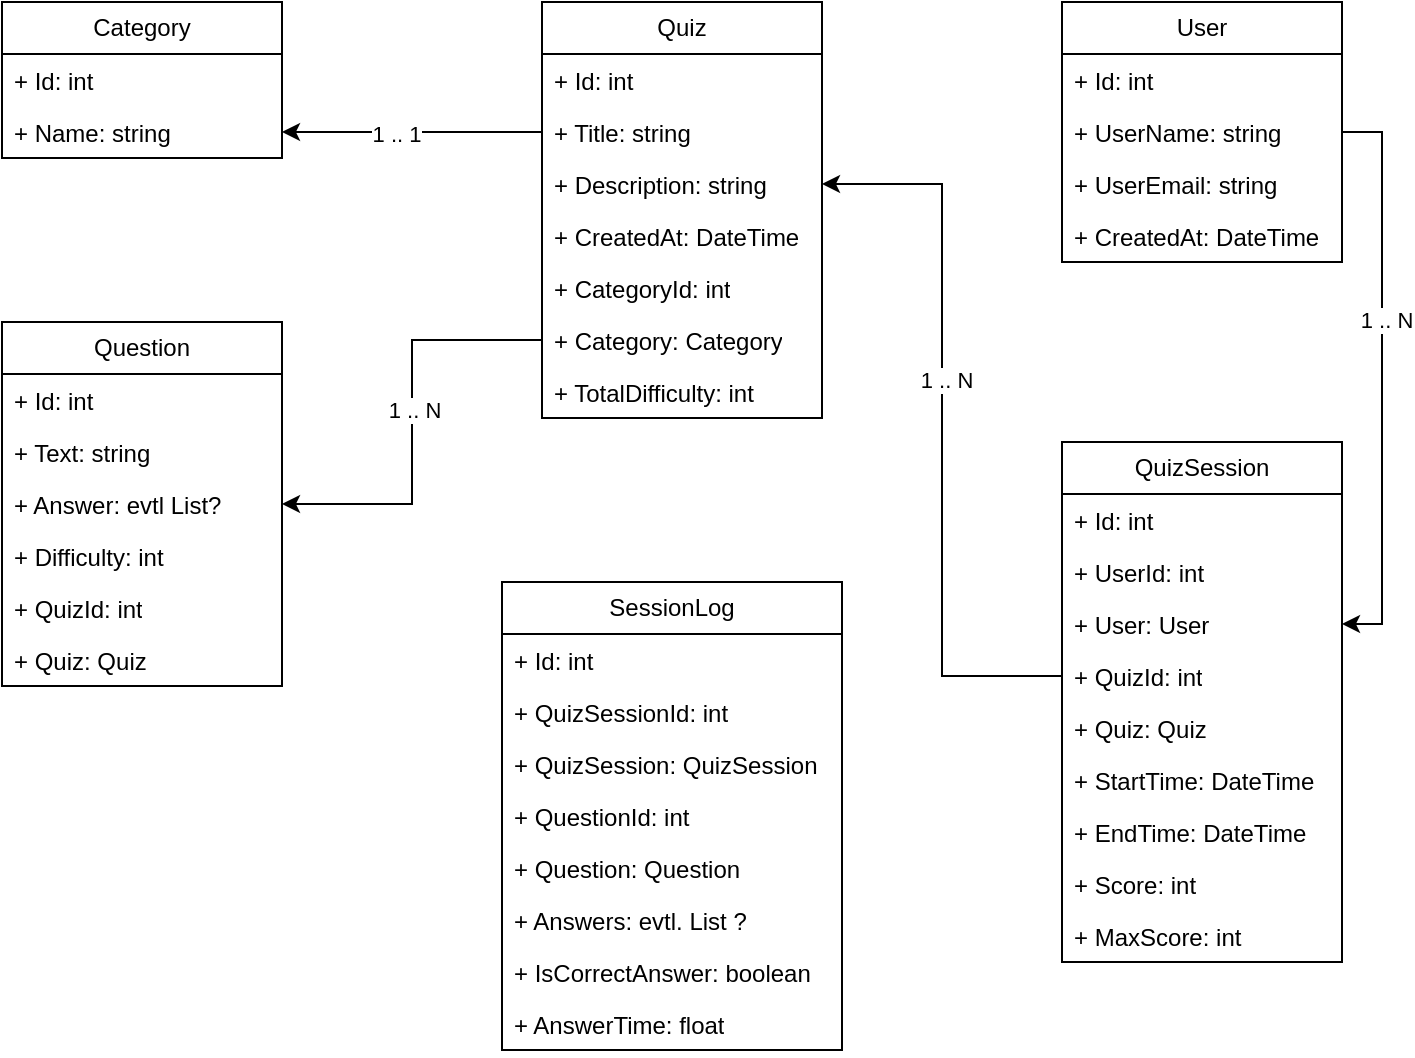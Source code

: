 <mxfile version="27.0.5" pages="2">
  <diagram id="C5RBs43oDa-KdzZeNtuy" name="DiagramDraft">
    <mxGraphModel dx="1018" dy="678" grid="1" gridSize="10" guides="1" tooltips="1" connect="1" arrows="1" fold="1" page="1" pageScale="1" pageWidth="827" pageHeight="1169" math="0" shadow="0">
      <root>
        <mxCell id="WIyWlLk6GJQsqaUBKTNV-0" />
        <mxCell id="WIyWlLk6GJQsqaUBKTNV-1" parent="WIyWlLk6GJQsqaUBKTNV-0" />
        <mxCell id="f-dkcCt2mSjOeBTMXC_r-1" value="User" style="swimlane;fontStyle=0;childLayout=stackLayout;horizontal=1;startSize=26;fillColor=none;horizontalStack=0;resizeParent=1;resizeParentMax=0;resizeLast=0;collapsible=1;marginBottom=0;whiteSpace=wrap;html=1;" vertex="1" parent="WIyWlLk6GJQsqaUBKTNV-1">
          <mxGeometry x="590" y="80" width="140" height="130" as="geometry" />
        </mxCell>
        <mxCell id="f-dkcCt2mSjOeBTMXC_r-2" value="+ Id: int" style="text;strokeColor=none;fillColor=none;align=left;verticalAlign=top;spacingLeft=4;spacingRight=4;overflow=hidden;rotatable=0;points=[[0,0.5],[1,0.5]];portConstraint=eastwest;whiteSpace=wrap;html=1;" vertex="1" parent="f-dkcCt2mSjOeBTMXC_r-1">
          <mxGeometry y="26" width="140" height="26" as="geometry" />
        </mxCell>
        <mxCell id="f-dkcCt2mSjOeBTMXC_r-3" value="+ UserName: string" style="text;strokeColor=none;fillColor=none;align=left;verticalAlign=top;spacingLeft=4;spacingRight=4;overflow=hidden;rotatable=0;points=[[0,0.5],[1,0.5]];portConstraint=eastwest;whiteSpace=wrap;html=1;" vertex="1" parent="f-dkcCt2mSjOeBTMXC_r-1">
          <mxGeometry y="52" width="140" height="26" as="geometry" />
        </mxCell>
        <mxCell id="f-dkcCt2mSjOeBTMXC_r-4" value="+ UserEmail: string" style="text;strokeColor=none;fillColor=none;align=left;verticalAlign=top;spacingLeft=4;spacingRight=4;overflow=hidden;rotatable=0;points=[[0,0.5],[1,0.5]];portConstraint=eastwest;whiteSpace=wrap;html=1;" vertex="1" parent="f-dkcCt2mSjOeBTMXC_r-1">
          <mxGeometry y="78" width="140" height="26" as="geometry" />
        </mxCell>
        <mxCell id="f-dkcCt2mSjOeBTMXC_r-5" value="+ CreatedAt: DateTime" style="text;strokeColor=none;fillColor=none;align=left;verticalAlign=top;spacingLeft=4;spacingRight=4;overflow=hidden;rotatable=0;points=[[0,0.5],[1,0.5]];portConstraint=eastwest;whiteSpace=wrap;html=1;" vertex="1" parent="f-dkcCt2mSjOeBTMXC_r-1">
          <mxGeometry y="104" width="140" height="26" as="geometry" />
        </mxCell>
        <mxCell id="f-dkcCt2mSjOeBTMXC_r-6" value="Quiz" style="swimlane;fontStyle=0;childLayout=stackLayout;horizontal=1;startSize=26;fillColor=none;horizontalStack=0;resizeParent=1;resizeParentMax=0;resizeLast=0;collapsible=1;marginBottom=0;whiteSpace=wrap;html=1;" vertex="1" parent="WIyWlLk6GJQsqaUBKTNV-1">
          <mxGeometry x="330" y="80" width="140" height="208" as="geometry" />
        </mxCell>
        <mxCell id="f-dkcCt2mSjOeBTMXC_r-7" value="+ Id: int" style="text;strokeColor=none;fillColor=none;align=left;verticalAlign=top;spacingLeft=4;spacingRight=4;overflow=hidden;rotatable=0;points=[[0,0.5],[1,0.5]];portConstraint=eastwest;whiteSpace=wrap;html=1;" vertex="1" parent="f-dkcCt2mSjOeBTMXC_r-6">
          <mxGeometry y="26" width="140" height="26" as="geometry" />
        </mxCell>
        <mxCell id="f-dkcCt2mSjOeBTMXC_r-8" value="+ Title: string" style="text;strokeColor=none;fillColor=none;align=left;verticalAlign=top;spacingLeft=4;spacingRight=4;overflow=hidden;rotatable=0;points=[[0,0.5],[1,0.5]];portConstraint=eastwest;whiteSpace=wrap;html=1;" vertex="1" parent="f-dkcCt2mSjOeBTMXC_r-6">
          <mxGeometry y="52" width="140" height="26" as="geometry" />
        </mxCell>
        <mxCell id="f-dkcCt2mSjOeBTMXC_r-9" value="+ Description: string" style="text;strokeColor=none;fillColor=none;align=left;verticalAlign=top;spacingLeft=4;spacingRight=4;overflow=hidden;rotatable=0;points=[[0,0.5],[1,0.5]];portConstraint=eastwest;whiteSpace=wrap;html=1;" vertex="1" parent="f-dkcCt2mSjOeBTMXC_r-6">
          <mxGeometry y="78" width="140" height="26" as="geometry" />
        </mxCell>
        <mxCell id="f-dkcCt2mSjOeBTMXC_r-10" value="+ CreatedAt: DateTime" style="text;strokeColor=none;fillColor=none;align=left;verticalAlign=top;spacingLeft=4;spacingRight=4;overflow=hidden;rotatable=0;points=[[0,0.5],[1,0.5]];portConstraint=eastwest;whiteSpace=wrap;html=1;" vertex="1" parent="f-dkcCt2mSjOeBTMXC_r-6">
          <mxGeometry y="104" width="140" height="26" as="geometry" />
        </mxCell>
        <mxCell id="f-dkcCt2mSjOeBTMXC_r-11" value="+ CategoryId: int" style="text;strokeColor=none;fillColor=none;align=left;verticalAlign=top;spacingLeft=4;spacingRight=4;overflow=hidden;rotatable=0;points=[[0,0.5],[1,0.5]];portConstraint=eastwest;whiteSpace=wrap;html=1;" vertex="1" parent="f-dkcCt2mSjOeBTMXC_r-6">
          <mxGeometry y="130" width="140" height="26" as="geometry" />
        </mxCell>
        <mxCell id="f-dkcCt2mSjOeBTMXC_r-13" value="+ Category: Category" style="text;strokeColor=none;fillColor=none;align=left;verticalAlign=top;spacingLeft=4;spacingRight=4;overflow=hidden;rotatable=0;points=[[0,0.5],[1,0.5]];portConstraint=eastwest;whiteSpace=wrap;html=1;" vertex="1" parent="f-dkcCt2mSjOeBTMXC_r-6">
          <mxGeometry y="156" width="140" height="26" as="geometry" />
        </mxCell>
        <mxCell id="f-dkcCt2mSjOeBTMXC_r-14" value="+ TotalDifficulty: int" style="text;strokeColor=none;fillColor=none;align=left;verticalAlign=top;spacingLeft=4;spacingRight=4;overflow=hidden;rotatable=0;points=[[0,0.5],[1,0.5]];portConstraint=eastwest;whiteSpace=wrap;html=1;" vertex="1" parent="f-dkcCt2mSjOeBTMXC_r-6">
          <mxGeometry y="182" width="140" height="26" as="geometry" />
        </mxCell>
        <mxCell id="f-dkcCt2mSjOeBTMXC_r-15" value="Question" style="swimlane;fontStyle=0;childLayout=stackLayout;horizontal=1;startSize=26;fillColor=none;horizontalStack=0;resizeParent=1;resizeParentMax=0;resizeLast=0;collapsible=1;marginBottom=0;whiteSpace=wrap;html=1;" vertex="1" parent="WIyWlLk6GJQsqaUBKTNV-1">
          <mxGeometry x="60" y="240" width="140" height="182" as="geometry" />
        </mxCell>
        <mxCell id="f-dkcCt2mSjOeBTMXC_r-16" value="+ Id: int" style="text;strokeColor=none;fillColor=none;align=left;verticalAlign=top;spacingLeft=4;spacingRight=4;overflow=hidden;rotatable=0;points=[[0,0.5],[1,0.5]];portConstraint=eastwest;whiteSpace=wrap;html=1;" vertex="1" parent="f-dkcCt2mSjOeBTMXC_r-15">
          <mxGeometry y="26" width="140" height="26" as="geometry" />
        </mxCell>
        <mxCell id="f-dkcCt2mSjOeBTMXC_r-17" value="+ Text: string" style="text;strokeColor=none;fillColor=none;align=left;verticalAlign=top;spacingLeft=4;spacingRight=4;overflow=hidden;rotatable=0;points=[[0,0.5],[1,0.5]];portConstraint=eastwest;whiteSpace=wrap;html=1;" vertex="1" parent="f-dkcCt2mSjOeBTMXC_r-15">
          <mxGeometry y="52" width="140" height="26" as="geometry" />
        </mxCell>
        <mxCell id="f-dkcCt2mSjOeBTMXC_r-18" value="+ Answer: evtl List?" style="text;strokeColor=none;fillColor=none;align=left;verticalAlign=top;spacingLeft=4;spacingRight=4;overflow=hidden;rotatable=0;points=[[0,0.5],[1,0.5]];portConstraint=eastwest;whiteSpace=wrap;html=1;" vertex="1" parent="f-dkcCt2mSjOeBTMXC_r-15">
          <mxGeometry y="78" width="140" height="26" as="geometry" />
        </mxCell>
        <mxCell id="f-dkcCt2mSjOeBTMXC_r-19" value="+ Difficulty: int" style="text;strokeColor=none;fillColor=none;align=left;verticalAlign=top;spacingLeft=4;spacingRight=4;overflow=hidden;rotatable=0;points=[[0,0.5],[1,0.5]];portConstraint=eastwest;whiteSpace=wrap;html=1;" vertex="1" parent="f-dkcCt2mSjOeBTMXC_r-15">
          <mxGeometry y="104" width="140" height="26" as="geometry" />
        </mxCell>
        <mxCell id="f-dkcCt2mSjOeBTMXC_r-20" value="+ QuizId: int" style="text;strokeColor=none;fillColor=none;align=left;verticalAlign=top;spacingLeft=4;spacingRight=4;overflow=hidden;rotatable=0;points=[[0,0.5],[1,0.5]];portConstraint=eastwest;whiteSpace=wrap;html=1;" vertex="1" parent="f-dkcCt2mSjOeBTMXC_r-15">
          <mxGeometry y="130" width="140" height="26" as="geometry" />
        </mxCell>
        <mxCell id="f-dkcCt2mSjOeBTMXC_r-21" value="+ Quiz: Quiz" style="text;strokeColor=none;fillColor=none;align=left;verticalAlign=top;spacingLeft=4;spacingRight=4;overflow=hidden;rotatable=0;points=[[0,0.5],[1,0.5]];portConstraint=eastwest;whiteSpace=wrap;html=1;" vertex="1" parent="f-dkcCt2mSjOeBTMXC_r-15">
          <mxGeometry y="156" width="140" height="26" as="geometry" />
        </mxCell>
        <mxCell id="f-dkcCt2mSjOeBTMXC_r-23" value="QuizSession" style="swimlane;fontStyle=0;childLayout=stackLayout;horizontal=1;startSize=26;fillColor=none;horizontalStack=0;resizeParent=1;resizeParentMax=0;resizeLast=0;collapsible=1;marginBottom=0;whiteSpace=wrap;html=1;" vertex="1" parent="WIyWlLk6GJQsqaUBKTNV-1">
          <mxGeometry x="590" y="300" width="140" height="260" as="geometry" />
        </mxCell>
        <mxCell id="f-dkcCt2mSjOeBTMXC_r-24" value="+ Id: int" style="text;strokeColor=none;fillColor=none;align=left;verticalAlign=top;spacingLeft=4;spacingRight=4;overflow=hidden;rotatable=0;points=[[0,0.5],[1,0.5]];portConstraint=eastwest;whiteSpace=wrap;html=1;" vertex="1" parent="f-dkcCt2mSjOeBTMXC_r-23">
          <mxGeometry y="26" width="140" height="26" as="geometry" />
        </mxCell>
        <mxCell id="f-dkcCt2mSjOeBTMXC_r-25" value="+ UserId: int" style="text;strokeColor=none;fillColor=none;align=left;verticalAlign=top;spacingLeft=4;spacingRight=4;overflow=hidden;rotatable=0;points=[[0,0.5],[1,0.5]];portConstraint=eastwest;whiteSpace=wrap;html=1;" vertex="1" parent="f-dkcCt2mSjOeBTMXC_r-23">
          <mxGeometry y="52" width="140" height="26" as="geometry" />
        </mxCell>
        <mxCell id="f-dkcCt2mSjOeBTMXC_r-26" value="+ User: User" style="text;strokeColor=none;fillColor=none;align=left;verticalAlign=top;spacingLeft=4;spacingRight=4;overflow=hidden;rotatable=0;points=[[0,0.5],[1,0.5]];portConstraint=eastwest;whiteSpace=wrap;html=1;" vertex="1" parent="f-dkcCt2mSjOeBTMXC_r-23">
          <mxGeometry y="78" width="140" height="26" as="geometry" />
        </mxCell>
        <mxCell id="f-dkcCt2mSjOeBTMXC_r-28" value="+ QuizId: int" style="text;strokeColor=none;fillColor=none;align=left;verticalAlign=top;spacingLeft=4;spacingRight=4;overflow=hidden;rotatable=0;points=[[0,0.5],[1,0.5]];portConstraint=eastwest;whiteSpace=wrap;html=1;" vertex="1" parent="f-dkcCt2mSjOeBTMXC_r-23">
          <mxGeometry y="104" width="140" height="26" as="geometry" />
        </mxCell>
        <mxCell id="f-dkcCt2mSjOeBTMXC_r-33" value="+ Quiz: Quiz" style="text;strokeColor=none;fillColor=none;align=left;verticalAlign=top;spacingLeft=4;spacingRight=4;overflow=hidden;rotatable=0;points=[[0,0.5],[1,0.5]];portConstraint=eastwest;whiteSpace=wrap;html=1;" vertex="1" parent="f-dkcCt2mSjOeBTMXC_r-23">
          <mxGeometry y="130" width="140" height="26" as="geometry" />
        </mxCell>
        <mxCell id="f-dkcCt2mSjOeBTMXC_r-34" value="+ StartTime: DateTime" style="text;strokeColor=none;fillColor=none;align=left;verticalAlign=top;spacingLeft=4;spacingRight=4;overflow=hidden;rotatable=0;points=[[0,0.5],[1,0.5]];portConstraint=eastwest;whiteSpace=wrap;html=1;" vertex="1" parent="f-dkcCt2mSjOeBTMXC_r-23">
          <mxGeometry y="156" width="140" height="26" as="geometry" />
        </mxCell>
        <mxCell id="f-dkcCt2mSjOeBTMXC_r-35" value="+ EndTime: DateTime" style="text;strokeColor=none;fillColor=none;align=left;verticalAlign=top;spacingLeft=4;spacingRight=4;overflow=hidden;rotatable=0;points=[[0,0.5],[1,0.5]];portConstraint=eastwest;whiteSpace=wrap;html=1;" vertex="1" parent="f-dkcCt2mSjOeBTMXC_r-23">
          <mxGeometry y="182" width="140" height="26" as="geometry" />
        </mxCell>
        <mxCell id="f-dkcCt2mSjOeBTMXC_r-36" value="+ Score: int" style="text;strokeColor=none;fillColor=none;align=left;verticalAlign=top;spacingLeft=4;spacingRight=4;overflow=hidden;rotatable=0;points=[[0,0.5],[1,0.5]];portConstraint=eastwest;whiteSpace=wrap;html=1;" vertex="1" parent="f-dkcCt2mSjOeBTMXC_r-23">
          <mxGeometry y="208" width="140" height="26" as="geometry" />
        </mxCell>
        <mxCell id="f-dkcCt2mSjOeBTMXC_r-29" value="+ MaxScore: int" style="text;strokeColor=none;fillColor=none;align=left;verticalAlign=top;spacingLeft=4;spacingRight=4;overflow=hidden;rotatable=0;points=[[0,0.5],[1,0.5]];portConstraint=eastwest;whiteSpace=wrap;html=1;" vertex="1" parent="f-dkcCt2mSjOeBTMXC_r-23">
          <mxGeometry y="234" width="140" height="26" as="geometry" />
        </mxCell>
        <mxCell id="f-dkcCt2mSjOeBTMXC_r-37" value="Category" style="swimlane;fontStyle=0;childLayout=stackLayout;horizontal=1;startSize=26;fillColor=none;horizontalStack=0;resizeParent=1;resizeParentMax=0;resizeLast=0;collapsible=1;marginBottom=0;whiteSpace=wrap;html=1;" vertex="1" parent="WIyWlLk6GJQsqaUBKTNV-1">
          <mxGeometry x="60" y="80" width="140" height="78" as="geometry" />
        </mxCell>
        <mxCell id="f-dkcCt2mSjOeBTMXC_r-38" value="+ Id: int" style="text;strokeColor=none;fillColor=none;align=left;verticalAlign=top;spacingLeft=4;spacingRight=4;overflow=hidden;rotatable=0;points=[[0,0.5],[1,0.5]];portConstraint=eastwest;whiteSpace=wrap;html=1;" vertex="1" parent="f-dkcCt2mSjOeBTMXC_r-37">
          <mxGeometry y="26" width="140" height="26" as="geometry" />
        </mxCell>
        <mxCell id="f-dkcCt2mSjOeBTMXC_r-39" value="+ Name: string" style="text;strokeColor=none;fillColor=none;align=left;verticalAlign=top;spacingLeft=4;spacingRight=4;overflow=hidden;rotatable=0;points=[[0,0.5],[1,0.5]];portConstraint=eastwest;whiteSpace=wrap;html=1;" vertex="1" parent="f-dkcCt2mSjOeBTMXC_r-37">
          <mxGeometry y="52" width="140" height="26" as="geometry" />
        </mxCell>
        <mxCell id="f-dkcCt2mSjOeBTMXC_r-42" value="SessionLog" style="swimlane;fontStyle=0;childLayout=stackLayout;horizontal=1;startSize=26;fillColor=none;horizontalStack=0;resizeParent=1;resizeParentMax=0;resizeLast=0;collapsible=1;marginBottom=0;whiteSpace=wrap;html=1;" vertex="1" parent="WIyWlLk6GJQsqaUBKTNV-1">
          <mxGeometry x="310" y="370" width="170" height="234" as="geometry" />
        </mxCell>
        <mxCell id="f-dkcCt2mSjOeBTMXC_r-43" value="+ Id: int" style="text;strokeColor=none;fillColor=none;align=left;verticalAlign=top;spacingLeft=4;spacingRight=4;overflow=hidden;rotatable=0;points=[[0,0.5],[1,0.5]];portConstraint=eastwest;whiteSpace=wrap;html=1;" vertex="1" parent="f-dkcCt2mSjOeBTMXC_r-42">
          <mxGeometry y="26" width="170" height="26" as="geometry" />
        </mxCell>
        <mxCell id="f-dkcCt2mSjOeBTMXC_r-44" value="+ QuizSessionId: int" style="text;strokeColor=none;fillColor=none;align=left;verticalAlign=top;spacingLeft=4;spacingRight=4;overflow=hidden;rotatable=0;points=[[0,0.5],[1,0.5]];portConstraint=eastwest;whiteSpace=wrap;html=1;" vertex="1" parent="f-dkcCt2mSjOeBTMXC_r-42">
          <mxGeometry y="52" width="170" height="26" as="geometry" />
        </mxCell>
        <mxCell id="f-dkcCt2mSjOeBTMXC_r-51" value="+ QuizSession: QuizSession" style="text;strokeColor=none;fillColor=none;align=left;verticalAlign=top;spacingLeft=4;spacingRight=4;overflow=hidden;rotatable=0;points=[[0,0.5],[1,0.5]];portConstraint=eastwest;whiteSpace=wrap;html=1;" vertex="1" parent="f-dkcCt2mSjOeBTMXC_r-42">
          <mxGeometry y="78" width="170" height="26" as="geometry" />
        </mxCell>
        <mxCell id="f-dkcCt2mSjOeBTMXC_r-52" value="+ QuestionId: int" style="text;strokeColor=none;fillColor=none;align=left;verticalAlign=top;spacingLeft=4;spacingRight=4;overflow=hidden;rotatable=0;points=[[0,0.5],[1,0.5]];portConstraint=eastwest;whiteSpace=wrap;html=1;" vertex="1" parent="f-dkcCt2mSjOeBTMXC_r-42">
          <mxGeometry y="104" width="170" height="26" as="geometry" />
        </mxCell>
        <mxCell id="f-dkcCt2mSjOeBTMXC_r-53" value="+ Question: Question" style="text;strokeColor=none;fillColor=none;align=left;verticalAlign=top;spacingLeft=4;spacingRight=4;overflow=hidden;rotatable=0;points=[[0,0.5],[1,0.5]];portConstraint=eastwest;whiteSpace=wrap;html=1;" vertex="1" parent="f-dkcCt2mSjOeBTMXC_r-42">
          <mxGeometry y="130" width="170" height="26" as="geometry" />
        </mxCell>
        <mxCell id="f-dkcCt2mSjOeBTMXC_r-54" value="+ Answers: evtl. List ?" style="text;strokeColor=none;fillColor=none;align=left;verticalAlign=top;spacingLeft=4;spacingRight=4;overflow=hidden;rotatable=0;points=[[0,0.5],[1,0.5]];portConstraint=eastwest;whiteSpace=wrap;html=1;" vertex="1" parent="f-dkcCt2mSjOeBTMXC_r-42">
          <mxGeometry y="156" width="170" height="26" as="geometry" />
        </mxCell>
        <mxCell id="f-dkcCt2mSjOeBTMXC_r-55" value="+ IsCorrectAnswer: boolean" style="text;strokeColor=none;fillColor=none;align=left;verticalAlign=top;spacingLeft=4;spacingRight=4;overflow=hidden;rotatable=0;points=[[0,0.5],[1,0.5]];portConstraint=eastwest;whiteSpace=wrap;html=1;" vertex="1" parent="f-dkcCt2mSjOeBTMXC_r-42">
          <mxGeometry y="182" width="170" height="26" as="geometry" />
        </mxCell>
        <mxCell id="f-dkcCt2mSjOeBTMXC_r-56" value="+ AnswerTime: float" style="text;strokeColor=none;fillColor=none;align=left;verticalAlign=top;spacingLeft=4;spacingRight=4;overflow=hidden;rotatable=0;points=[[0,0.5],[1,0.5]];portConstraint=eastwest;whiteSpace=wrap;html=1;" vertex="1" parent="f-dkcCt2mSjOeBTMXC_r-42">
          <mxGeometry y="208" width="170" height="26" as="geometry" />
        </mxCell>
        <mxCell id="f-dkcCt2mSjOeBTMXC_r-58" value="" style="edgeStyle=orthogonalEdgeStyle;rounded=0;orthogonalLoop=1;jettySize=auto;html=1;" edge="1" parent="WIyWlLk6GJQsqaUBKTNV-1" source="f-dkcCt2mSjOeBTMXC_r-8" target="f-dkcCt2mSjOeBTMXC_r-39">
          <mxGeometry relative="1" as="geometry" />
        </mxCell>
        <mxCell id="f-dkcCt2mSjOeBTMXC_r-59" value="1 .. 1" style="edgeLabel;html=1;align=center;verticalAlign=middle;resizable=0;points=[];" vertex="1" connectable="0" parent="f-dkcCt2mSjOeBTMXC_r-58">
          <mxGeometry x="0.138" y="1" relative="1" as="geometry">
            <mxPoint x="1" as="offset" />
          </mxGeometry>
        </mxCell>
        <mxCell id="f-dkcCt2mSjOeBTMXC_r-60" value="" style="edgeStyle=orthogonalEdgeStyle;rounded=0;orthogonalLoop=1;jettySize=auto;html=1;" edge="1" parent="WIyWlLk6GJQsqaUBKTNV-1" source="f-dkcCt2mSjOeBTMXC_r-13" target="f-dkcCt2mSjOeBTMXC_r-18">
          <mxGeometry relative="1" as="geometry" />
        </mxCell>
        <mxCell id="f-dkcCt2mSjOeBTMXC_r-61" value="1 .. N" style="edgeLabel;html=1;align=center;verticalAlign=middle;resizable=0;points=[];" vertex="1" connectable="0" parent="f-dkcCt2mSjOeBTMXC_r-60">
          <mxGeometry x="-0.071" y="1" relative="1" as="geometry">
            <mxPoint y="1" as="offset" />
          </mxGeometry>
        </mxCell>
        <mxCell id="f-dkcCt2mSjOeBTMXC_r-63" style="edgeStyle=orthogonalEdgeStyle;rounded=0;orthogonalLoop=1;jettySize=auto;html=1;exitX=1;exitY=0.5;exitDx=0;exitDy=0;entryX=1;entryY=0.5;entryDx=0;entryDy=0;" edge="1" parent="WIyWlLk6GJQsqaUBKTNV-1" source="f-dkcCt2mSjOeBTMXC_r-3" target="f-dkcCt2mSjOeBTMXC_r-26">
          <mxGeometry relative="1" as="geometry" />
        </mxCell>
        <mxCell id="f-dkcCt2mSjOeBTMXC_r-64" value="1 .. N" style="edgeLabel;html=1;align=center;verticalAlign=middle;resizable=0;points=[];" vertex="1" connectable="0" parent="f-dkcCt2mSjOeBTMXC_r-63">
          <mxGeometry x="-0.213" y="2" relative="1" as="geometry">
            <mxPoint y="1" as="offset" />
          </mxGeometry>
        </mxCell>
        <mxCell id="f-dkcCt2mSjOeBTMXC_r-65" style="edgeStyle=orthogonalEdgeStyle;rounded=0;orthogonalLoop=1;jettySize=auto;html=1;exitX=0;exitY=0.5;exitDx=0;exitDy=0;entryX=1;entryY=0.5;entryDx=0;entryDy=0;" edge="1" parent="WIyWlLk6GJQsqaUBKTNV-1" source="f-dkcCt2mSjOeBTMXC_r-28" target="f-dkcCt2mSjOeBTMXC_r-9">
          <mxGeometry relative="1" as="geometry" />
        </mxCell>
        <mxCell id="f-dkcCt2mSjOeBTMXC_r-66" value="1 .. N" style="edgeLabel;html=1;align=center;verticalAlign=middle;resizable=0;points=[];" vertex="1" connectable="0" parent="f-dkcCt2mSjOeBTMXC_r-65">
          <mxGeometry x="0.139" y="-1" relative="1" as="geometry">
            <mxPoint x="1" as="offset" />
          </mxGeometry>
        </mxCell>
      </root>
    </mxGraphModel>
  </diagram>
  <diagram id="VNKA372A1H8OPkgGfRoe" name="Objektebeispiel">
    <mxGraphModel dx="1018" dy="678" grid="1" gridSize="10" guides="1" tooltips="1" connect="1" arrows="1" fold="1" page="1" pageScale="1" pageWidth="827" pageHeight="1169" math="0" shadow="0">
      <root>
        <mxCell id="0" />
        <mxCell id="1" parent="0" />
        <mxCell id="rPdtg5sxkTpH2igERBR_-1" value="&lt;b&gt;Quiz&lt;br&gt;&lt;/b&gt;Id=1,&lt;br&gt;Title = &quot;Ritter Quiz&quot;&lt;br&gt;Description=&quot;Ein Ritter Quiz&quot;&lt;br&gt;CreatedAt=&quot;2025-08-12&quot;&lt;br&gt;TotalDifficulty: 2&lt;br&gt;Questions=Object(Question.set_id=1,2)" style="text;html=1;align=left;verticalAlign=middle;whiteSpace=wrap;rounded=0;" parent="1" vertex="1">
          <mxGeometry x="30" y="30" width="230" height="90" as="geometry" />
        </mxCell>
        <mxCell id="rPdtg5sxkTpH2igERBR_-2" value="&lt;b&gt;Question&lt;br&gt;&lt;/b&gt;Id=1,&lt;br&gt;Text = &quot;Was war die wichtigste Aufgabe eines Ritters im Mittelalter?&quot;,&lt;br&gt;Answers=[&quot;Bücher schreiben&quot;,&quot;Den König beraten&quot;,&quot;In Turnieren kämpfen&quot;,&quot;Den Lehnsherrn in Kriegen unterstützen&quot;],&lt;br&gt;Difficulty: 4,&lt;div&gt;QuizId=1,&lt;br&gt;Quiz=Object(Quiz(id=1)&lt;br&gt;&lt;br&gt;Id=2,&lt;br&gt;Text = &quot;Wie hieß die Schutzrüstung, die ein Ritter am Körper trug?&quot;,&lt;br&gt;Answers=[&quot;Kettenbrief&quot;, &quot;Brustpanzer&quot;, &quot;Harnisch&quot;, &quot;Lederwams&quot;],&lt;br&gt;Difficulty: 2,&lt;div&gt;QuizId=1,&lt;br&gt;Quiz=Object(Quiz(id=1)&lt;/div&gt;&lt;/div&gt;" style="text;html=1;align=left;verticalAlign=middle;whiteSpace=wrap;rounded=0;" parent="1" vertex="1">
          <mxGeometry x="30" y="190" width="650" height="100" as="geometry" />
        </mxCell>
        <mxCell id="VoUVPaQwhbypD3ASkdIL-1" value="&lt;b&gt;Category&lt;br&gt;&lt;/b&gt;Id=1,&lt;br&gt;Name = &quot;Mittelalter&quot;&lt;br&gt;&lt;br&gt;Id=2,&lt;div&gt;Name=&quot;Fantasy&quot;&lt;/div&gt;" style="text;html=1;align=left;verticalAlign=middle;whiteSpace=wrap;rounded=0;" parent="1" vertex="1">
          <mxGeometry x="340" y="30" width="180" height="90" as="geometry" />
        </mxCell>
        <mxCell id="2dPruzIgePvbhCqBxmnd-1" value="&lt;b&gt;User&lt;br&gt;&lt;/b&gt;Id=1,&lt;br&gt;UserName = &quot;Quizmaster1&quot;&lt;br&gt;UserEmail=&quot;user@quizmaster.ch&quot;&lt;br&gt;CreatedAt=&quot;2025-08-12&quot;" style="text;html=1;align=left;verticalAlign=middle;whiteSpace=wrap;rounded=0;" parent="1" vertex="1">
          <mxGeometry x="550" y="20" width="180" height="90" as="geometry" />
        </mxCell>
        <mxCell id="ZxdazXGa5-TKGANQyT_F-1" value="&lt;b&gt;QuizSession&lt;br&gt;&lt;/b&gt;Id=1,&lt;br&gt;UserId=1,&lt;br&gt;User=Object(User(id=1),&lt;div&gt;QuizId=1,&lt;br&gt;Quiz=Object(Quiz(id=1),&lt;/div&gt;&lt;div&gt;StartTime=2025-05-02-22:00&lt;br&gt;EndTime=2025-05-02-23:00&lt;br&gt;Score=10&lt;br&gt;MaxScore=20&lt;br&gt;&lt;br&gt;&lt;/div&gt;&lt;div&gt;&lt;div&gt;&lt;br&gt;&lt;/div&gt;&lt;/div&gt;" style="text;html=1;align=left;verticalAlign=middle;whiteSpace=wrap;rounded=0;" parent="1" vertex="1">
          <mxGeometry x="30" y="410" width="180" height="90" as="geometry" />
        </mxCell>
        <mxCell id="M5BpAfz4FNvGl0WTD34O-1" value="&lt;b&gt;SessionLog&lt;br&gt;&lt;/b&gt;Id=1,&lt;br&gt;&lt;div&gt;QuizSessionId=1,&lt;br&gt;QuizSession=Object(QuizSession(id=1),&lt;br&gt;QuestionId=1,&lt;br&gt;Question=Object(Question(id=1),&lt;br&gt;Answers=[&quot;Bücher schreiben, &quot;Den König beraten&quot;],&lt;br&gt;IsCorrectAnswer=False&lt;br&gt;AnswerTime= 6.5 s&lt;br&gt;&lt;br&gt;Id=2,&lt;br&gt;&lt;div&gt;QuizSessionId=1,&lt;br&gt;QuizSession=Object(QuizSession(id=1),&lt;br&gt;QuestionId=2&lt;br&gt;Question=Object(Question(id=2),&lt;br&gt;Answers=[&quot;Harnisch,],&lt;br&gt;IsCorrectAnswer=True&lt;br&gt;AnswerTime= 1.5 s&lt;/div&gt;&lt;br&gt;&lt;br&gt;&lt;br&gt;&lt;br&gt;&lt;br&gt;&lt;/div&gt;&lt;div&gt;&lt;div&gt;&lt;br&gt;&lt;/div&gt;&lt;/div&gt;" style="text;html=1;align=left;verticalAlign=middle;whiteSpace=wrap;rounded=0;" parent="1" vertex="1">
          <mxGeometry x="220" y="495" width="360" height="90" as="geometry" />
        </mxCell>
        <mxCell id="Whe6degickAx431kqWgT-1" value="&lt;div style=&quot;text-align: left;&quot;&gt;&lt;span style=&quot;background-color: transparent; color: light-dark(rgb(0, 0, 0), rgb(255, 255, 255));&quot;&gt;GET /api/quiz/{1}/questions&lt;/span&gt;&lt;/div&gt;&lt;div&gt;&lt;div style=&quot;text-align: left;&quot;&gt;&lt;span style=&quot;background-color: transparent; color: light-dark(rgb(0, 0, 0), rgb(255, 255, 255));&quot;&gt;&quot;Was war die wichtigste Aufgabe eines Ritters im Mittelalter?&quot;,&lt;/span&gt;&lt;/div&gt;&lt;span style=&quot;&quot;&gt;&lt;div style=&quot;text-align: left;&quot;&gt;&lt;span style=&quot;background-color: transparent; color: light-dark(rgb(0, 0, 0), rgb(255, 255, 255));&quot;&gt;&quot;Wie hieß die Schutzrüstung, die ein Ritter am Körper trug?&quot;,&lt;/span&gt;&lt;/div&gt;&lt;/span&gt;&lt;/div&gt;" style="text;html=1;align=center;verticalAlign=middle;whiteSpace=wrap;rounded=0;" parent="1" vertex="1">
          <mxGeometry x="550" y="360" width="220" height="90" as="geometry" />
        </mxCell>
        <mxCell id="Whe6degickAx431kqWgT-2" value="&lt;div&gt;&lt;span style=&quot;background-color: transparent; color: light-dark(rgb(0, 0, 0), rgb(255, 255, 255));&quot;&gt;GET /api/user/{1}/total-play-time&lt;/span&gt;&lt;/div&gt;&lt;div&gt;&lt;div style=&quot;&quot;&gt;&lt;span style=&quot;background-color: transparent; color: light-dark(rgb(0, 0, 0), rgb(255, 255, 255));&quot;&gt;60 min&lt;br&gt;&lt;br&gt;GET /api/user/{1}/answer-rate&lt;br&gt;50 %&lt;br&gt;&lt;br&gt;GET /api/user/{1}/average-answer-time&lt;br&gt;4 s&lt;/span&gt;&lt;/div&gt;&lt;/div&gt;" style="text;html=1;align=left;verticalAlign=middle;whiteSpace=wrap;rounded=0;" parent="1" vertex="1">
          <mxGeometry x="550" y="470" width="240" height="90" as="geometry" />
        </mxCell>
        <mxCell id="Whe6degickAx431kqWgT-3" value="&lt;b&gt;Beispiel Queries&lt;/b&gt;" style="text;html=1;align=center;verticalAlign=middle;whiteSpace=wrap;rounded=0;" parent="1" vertex="1">
          <mxGeometry x="540" y="330" width="110" height="20" as="geometry" />
        </mxCell>
      </root>
    </mxGraphModel>
  </diagram>
</mxfile>
